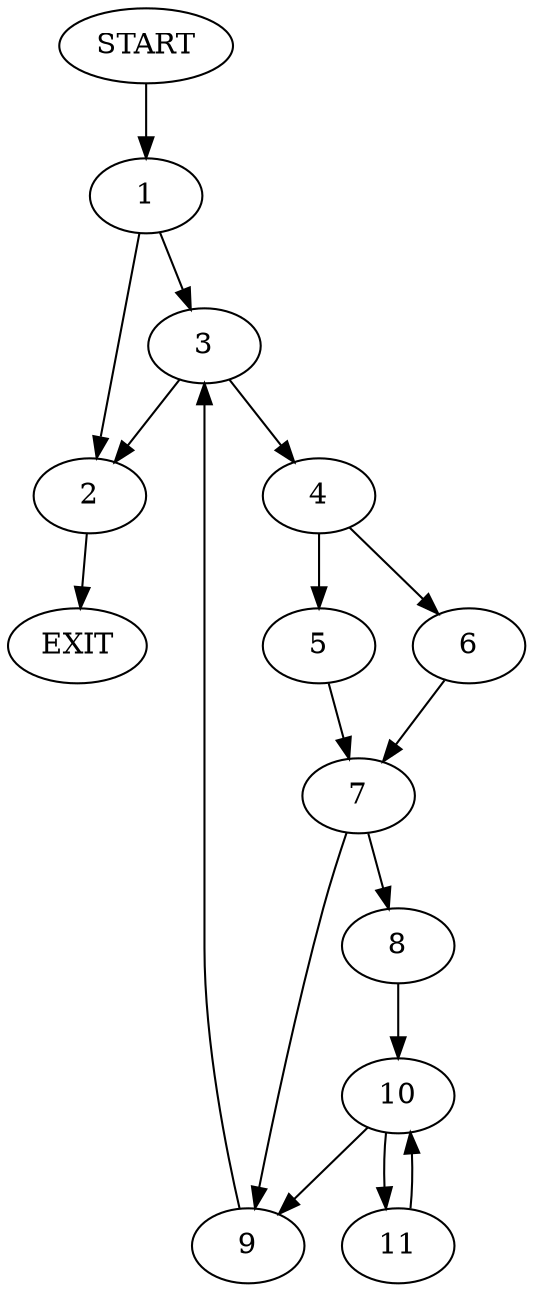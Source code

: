 digraph {
0 [label="START"]
12 [label="EXIT"]
0 -> 1
1 -> 2
1 -> 3
2 -> 12
3 -> 4
3 -> 2
4 -> 5
4 -> 6
6 -> 7
5 -> 7
7 -> 8
7 -> 9
8 -> 10
9 -> 3
10 -> 11
10 -> 9
11 -> 10
}
